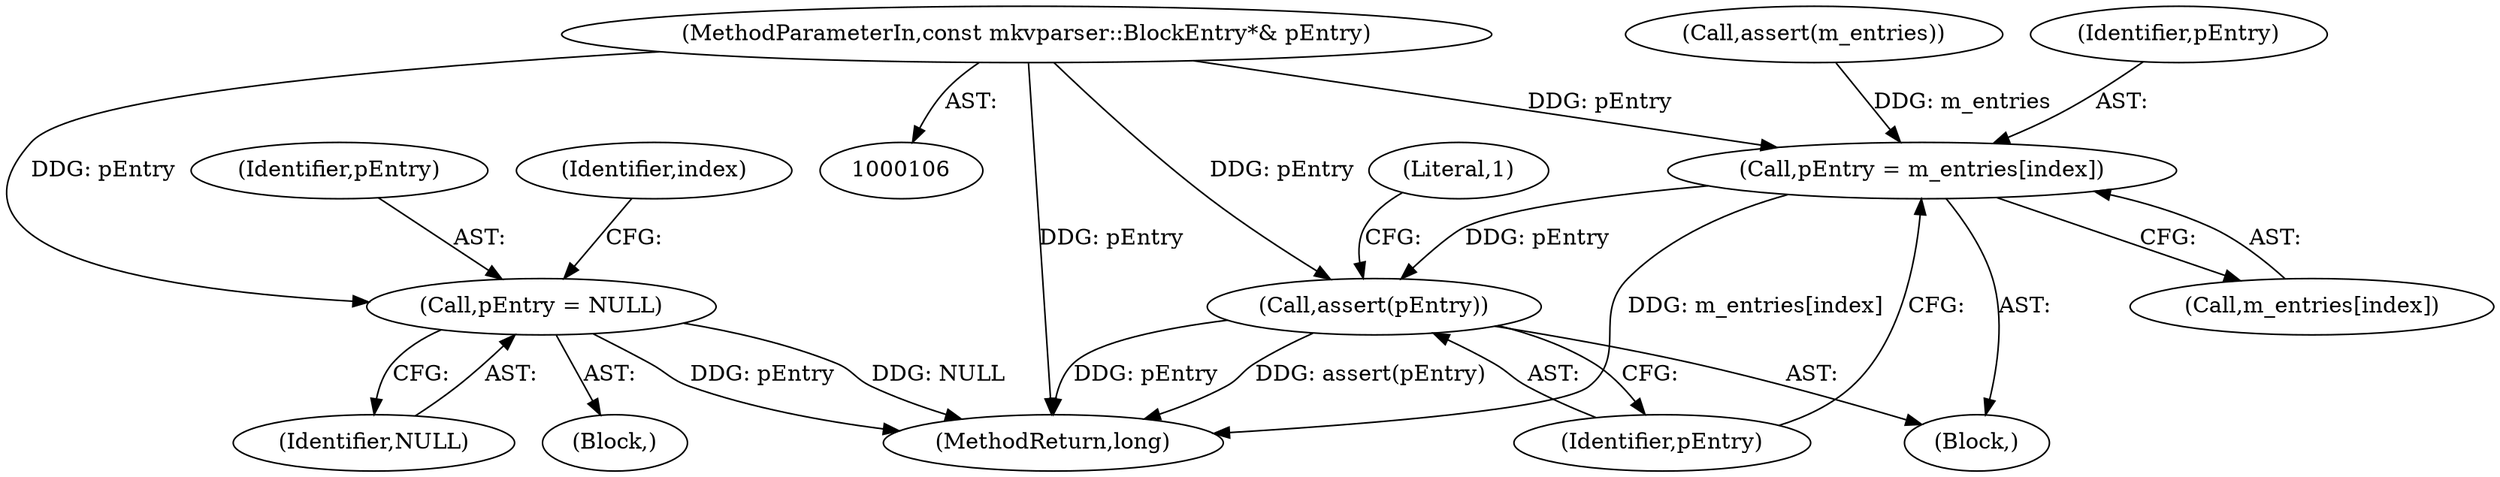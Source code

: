 digraph "1_Android_04839626ed859623901ebd3a5fd483982186b59d_76@pointer" {
"1000108" [label="(MethodParameterIn,const mkvparser::BlockEntry*& pEntry)"];
"1000114" [label="(Call,pEntry = NULL)"];
"1000145" [label="(Call,pEntry = m_entries[index])"];
"1000150" [label="(Call,assert(pEntry))"];
"1000108" [label="(MethodParameterIn,const mkvparser::BlockEntry*& pEntry)"];
"1000147" [label="(Call,m_entries[index])"];
"1000116" [label="(Identifier,NULL)"];
"1000150" [label="(Call,assert(pEntry))"];
"1000115" [label="(Identifier,pEntry)"];
"1000144" [label="(Block,)"];
"1000130" [label="(Call,assert(m_entries))"];
"1000109" [label="(Block,)"];
"1000174" [label="(MethodReturn,long)"];
"1000119" [label="(Identifier,index)"];
"1000146" [label="(Identifier,pEntry)"];
"1000145" [label="(Call,pEntry = m_entries[index])"];
"1000153" [label="(Literal,1)"];
"1000151" [label="(Identifier,pEntry)"];
"1000114" [label="(Call,pEntry = NULL)"];
"1000108" -> "1000106"  [label="AST: "];
"1000108" -> "1000174"  [label="DDG: pEntry"];
"1000108" -> "1000114"  [label="DDG: pEntry"];
"1000108" -> "1000145"  [label="DDG: pEntry"];
"1000108" -> "1000150"  [label="DDG: pEntry"];
"1000114" -> "1000109"  [label="AST: "];
"1000114" -> "1000116"  [label="CFG: "];
"1000115" -> "1000114"  [label="AST: "];
"1000116" -> "1000114"  [label="AST: "];
"1000119" -> "1000114"  [label="CFG: "];
"1000114" -> "1000174"  [label="DDG: pEntry"];
"1000114" -> "1000174"  [label="DDG: NULL"];
"1000145" -> "1000144"  [label="AST: "];
"1000145" -> "1000147"  [label="CFG: "];
"1000146" -> "1000145"  [label="AST: "];
"1000147" -> "1000145"  [label="AST: "];
"1000151" -> "1000145"  [label="CFG: "];
"1000145" -> "1000174"  [label="DDG: m_entries[index]"];
"1000130" -> "1000145"  [label="DDG: m_entries"];
"1000145" -> "1000150"  [label="DDG: pEntry"];
"1000150" -> "1000144"  [label="AST: "];
"1000150" -> "1000151"  [label="CFG: "];
"1000151" -> "1000150"  [label="AST: "];
"1000153" -> "1000150"  [label="CFG: "];
"1000150" -> "1000174"  [label="DDG: assert(pEntry)"];
"1000150" -> "1000174"  [label="DDG: pEntry"];
}
